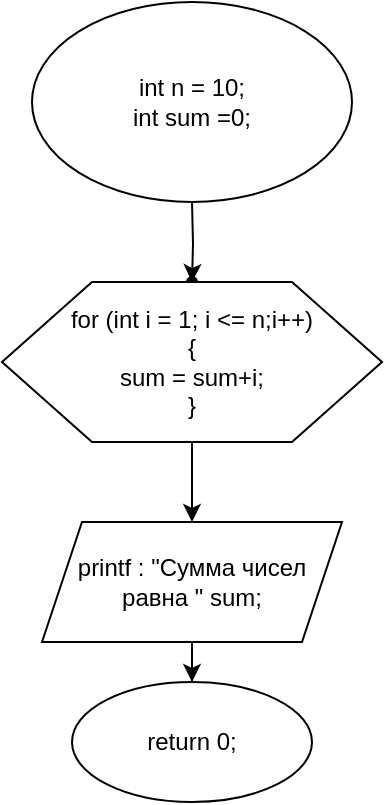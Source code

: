 <mxfile version="15.9.4" type="device"><diagram id="Yw6KF_XTonY5osyxf2Uy" name="Page-1"><mxGraphModel dx="1422" dy="762" grid="1" gridSize="10" guides="1" tooltips="1" connect="1" arrows="1" fold="1" page="1" pageScale="1" pageWidth="827" pageHeight="1169" math="0" shadow="0"><root><mxCell id="0"/><mxCell id="1" parent="0"/><mxCell id="RKNH6ntRmey-AAYxrYJ3-1" value="int n = 10;&lt;br&gt;int sum =0;" style="ellipse;whiteSpace=wrap;html=1;" vertex="1" parent="1"><mxGeometry x="320" y="250" width="160" height="100" as="geometry"/></mxCell><mxCell id="RKNH6ntRmey-AAYxrYJ3-7" value="" style="edgeStyle=orthogonalEdgeStyle;rounded=0;orthogonalLoop=1;jettySize=auto;html=1;" edge="1" parent="1" target="RKNH6ntRmey-AAYxrYJ3-6"><mxGeometry relative="1" as="geometry"><mxPoint x="400" y="350" as="sourcePoint"/></mxGeometry></mxCell><mxCell id="RKNH6ntRmey-AAYxrYJ3-6" value="" style="shape=waypoint;sketch=0;size=6;pointerEvents=1;points=[];fillColor=default;resizable=0;rotatable=0;perimeter=centerPerimeter;snapToPoint=1;" vertex="1" parent="1"><mxGeometry x="380" y="370" width="40" height="40" as="geometry"/></mxCell><mxCell id="RKNH6ntRmey-AAYxrYJ3-13" value="" style="edgeStyle=orthogonalEdgeStyle;rounded=0;orthogonalLoop=1;jettySize=auto;html=1;" edge="1" parent="1" source="RKNH6ntRmey-AAYxrYJ3-11"><mxGeometry relative="1" as="geometry"><mxPoint x="400" y="510" as="targetPoint"/></mxGeometry></mxCell><mxCell id="RKNH6ntRmey-AAYxrYJ3-11" value="for (int i = 1; i &amp;lt;= n;i++)&lt;br&gt;{&lt;br&gt;sum = sum+i;&lt;br&gt;}" style="shape=hexagon;perimeter=hexagonPerimeter2;whiteSpace=wrap;html=1;fixedSize=1;size=45;" vertex="1" parent="1"><mxGeometry x="305" y="390" width="190" height="80" as="geometry"/></mxCell><mxCell id="RKNH6ntRmey-AAYxrYJ3-26" value="" style="edgeStyle=orthogonalEdgeStyle;rounded=0;orthogonalLoop=1;jettySize=auto;html=1;" edge="1" parent="1" source="RKNH6ntRmey-AAYxrYJ3-14" target="RKNH6ntRmey-AAYxrYJ3-20"><mxGeometry relative="1" as="geometry"/></mxCell><mxCell id="RKNH6ntRmey-AAYxrYJ3-14" value="printf : &quot;Сумма чисел равна &quot; sum;" style="shape=parallelogram;perimeter=parallelogramPerimeter;whiteSpace=wrap;html=1;fixedSize=1;" vertex="1" parent="1"><mxGeometry x="325" y="510" width="150" height="60" as="geometry"/></mxCell><mxCell id="RKNH6ntRmey-AAYxrYJ3-20" value="return 0;" style="ellipse;whiteSpace=wrap;html=1;" vertex="1" parent="1"><mxGeometry x="340" y="590" width="120" height="60" as="geometry"/></mxCell></root></mxGraphModel></diagram></mxfile>